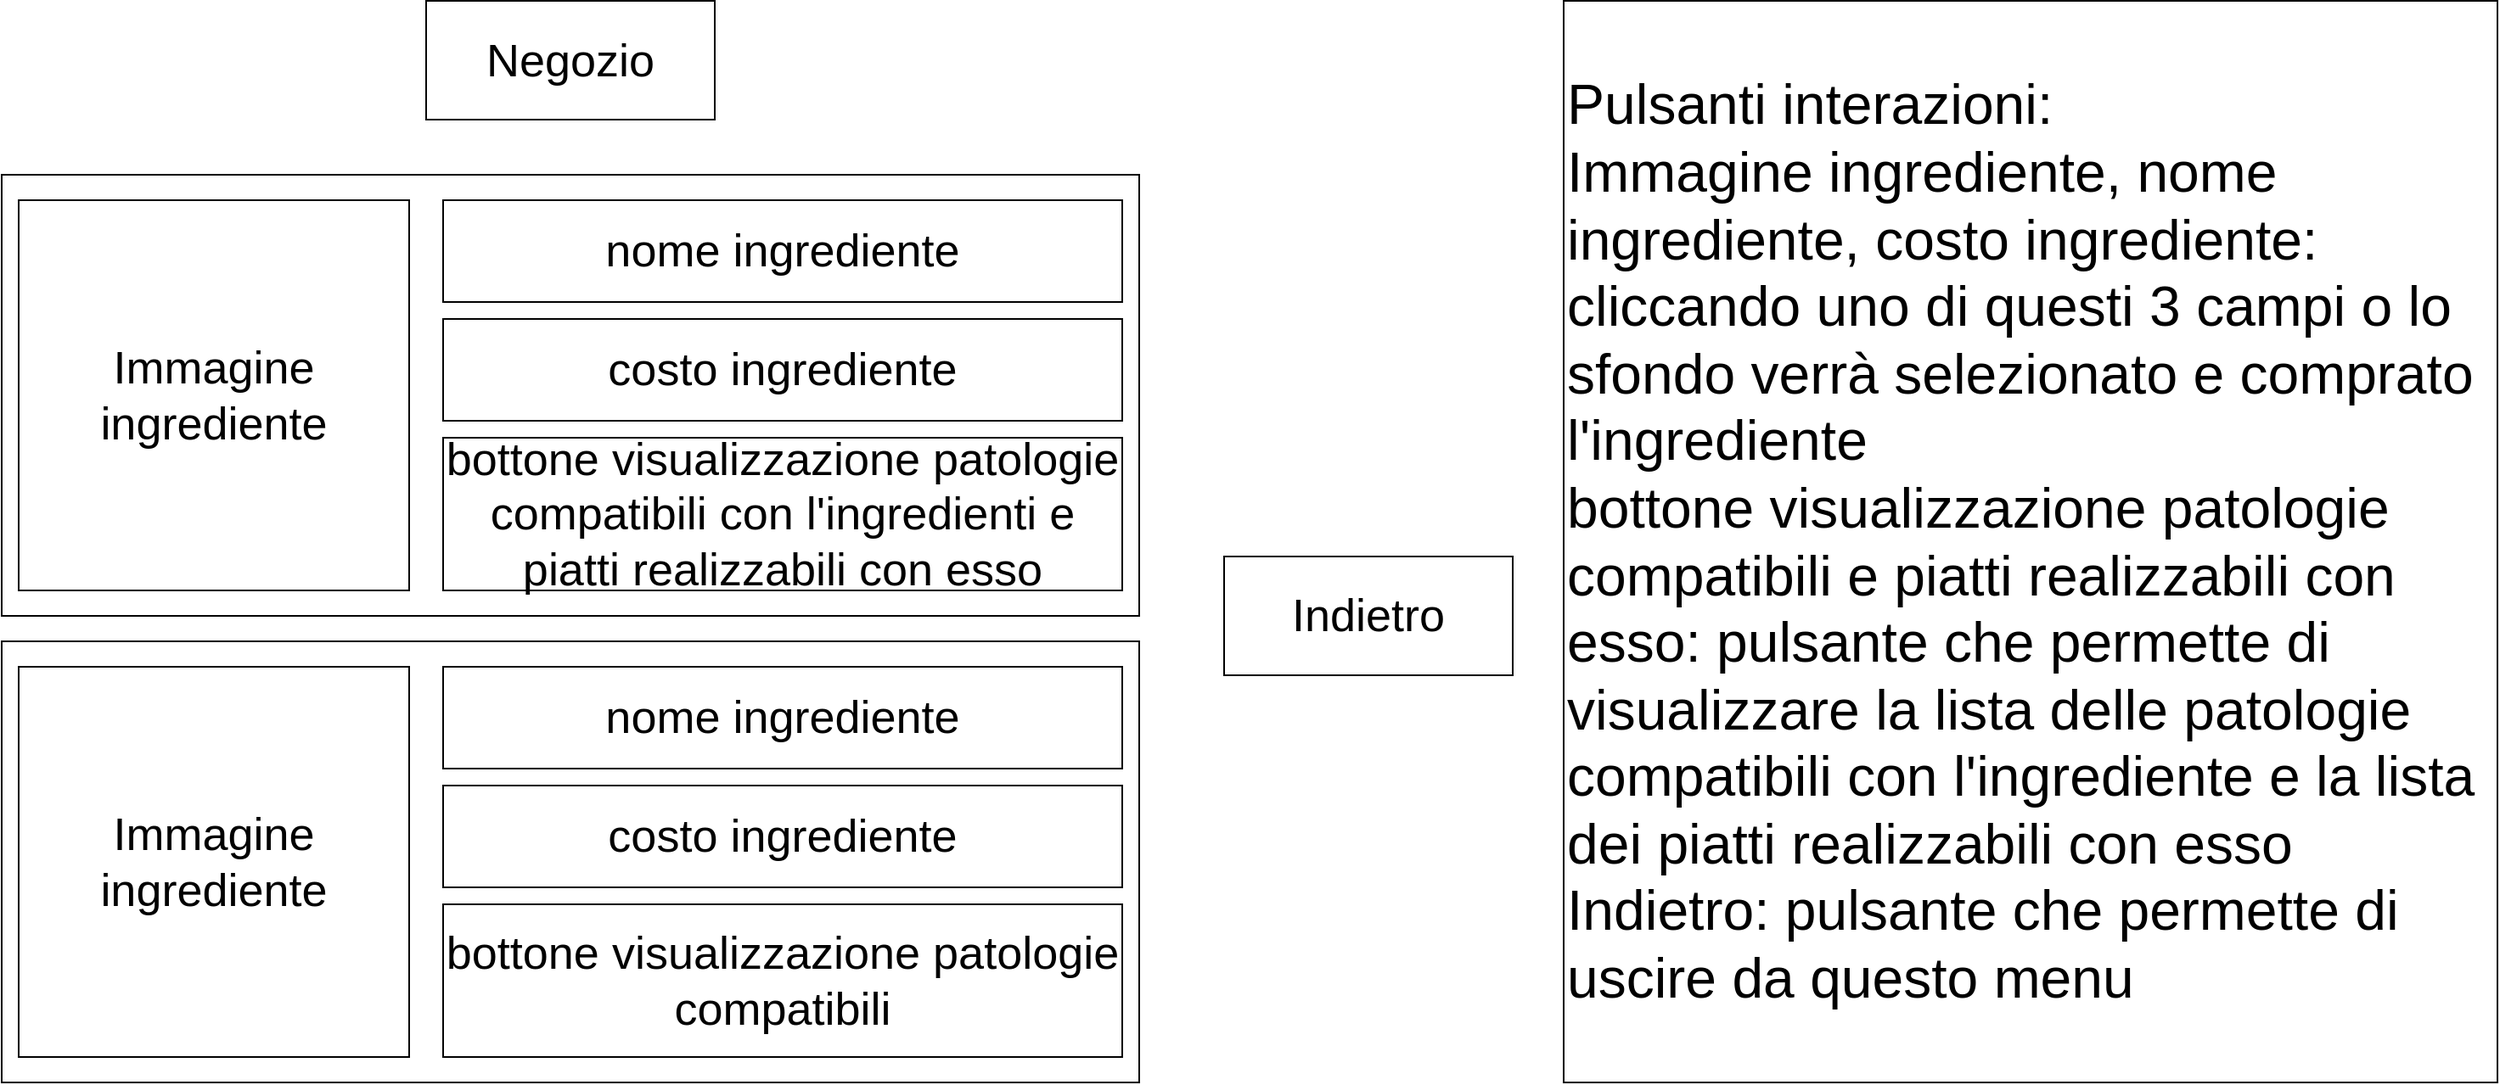 <mxfile version="18.0.5" type="device"><diagram id="aA4I5rEJxAq8oSttPZhY" name="Page-1"><mxGraphModel dx="3157" dy="1087" grid="1" gridSize="10" guides="1" tooltips="1" connect="1" arrows="1" fold="1" page="1" pageScale="1" pageWidth="850" pageHeight="1100" math="0" shadow="0"><root><mxCell id="0"/><mxCell id="1" parent="0"/><mxCell id="Hg9CnbqYS3wwIlNU3SLc-2" value="Negozio" style="rounded=0;whiteSpace=wrap;html=1;fontSize=27;" vertex="1" parent="1"><mxGeometry x="-340" y="132.5" width="170" height="70" as="geometry"/></mxCell><mxCell id="Hg9CnbqYS3wwIlNU3SLc-3" value="&lt;font style=&quot;font-size: 33px;&quot;&gt;Pulsanti interazioni:&lt;br&gt;Immagine ingrediente, nome ingrediente, costo ingrediente: cliccando uno di questi 3 campi o lo sfondo verrà selezionato e comprato l'ingrediente&lt;br&gt;bottone visualizzazione patologie compatibili e piatti realizzabili con esso: pulsante che permette di visualizzare la lista delle patologie compatibili con l'ingrediente e la lista dei piatti realizzabili con esso&lt;br&gt;Indietro: pulsante che permette di uscire da questo menu&lt;br&gt;&lt;/font&gt;" style="rounded=0;whiteSpace=wrap;html=1;fontSize=27;align=left;" vertex="1" parent="1"><mxGeometry x="330" y="132.5" width="550" height="637.5" as="geometry"/></mxCell><mxCell id="Hg9CnbqYS3wwIlNU3SLc-4" value="" style="whiteSpace=wrap;html=1;" vertex="1" parent="1"><mxGeometry x="-590" y="235" width="670" height="260" as="geometry"/></mxCell><mxCell id="Hg9CnbqYS3wwIlNU3SLc-6" value="costo ingrediente" style="rounded=0;whiteSpace=wrap;html=1;fontSize=27;" vertex="1" parent="1"><mxGeometry x="-330" y="320" width="400" height="60" as="geometry"/></mxCell><mxCell id="Hg9CnbqYS3wwIlNU3SLc-7" value="bottone visualizzazione patologie compatibili con l'ingredienti e piatti realizzabili con esso" style="rounded=0;whiteSpace=wrap;html=1;fontSize=27;" vertex="1" parent="1"><mxGeometry x="-330" y="390" width="400" height="90" as="geometry"/></mxCell><mxCell id="Hg9CnbqYS3wwIlNU3SLc-8" value="Immagine ingrediente" style="rounded=0;whiteSpace=wrap;html=1;fontSize=27;" vertex="1" parent="1"><mxGeometry x="-580" y="250" width="230" height="230" as="geometry"/></mxCell><mxCell id="Hg9CnbqYS3wwIlNU3SLc-9" value="nome ingrediente" style="rounded=0;whiteSpace=wrap;html=1;fontSize=27;" vertex="1" parent="1"><mxGeometry x="-330" y="250" width="400" height="60" as="geometry"/></mxCell><mxCell id="Hg9CnbqYS3wwIlNU3SLc-19" value="" style="whiteSpace=wrap;html=1;" vertex="1" parent="1"><mxGeometry x="-590" y="510" width="670" height="260" as="geometry"/></mxCell><mxCell id="Hg9CnbqYS3wwIlNU3SLc-20" value="costo ingrediente" style="rounded=0;whiteSpace=wrap;html=1;fontSize=27;" vertex="1" parent="1"><mxGeometry x="-330" y="595" width="400" height="60" as="geometry"/></mxCell><mxCell id="Hg9CnbqYS3wwIlNU3SLc-21" value="bottone visualizzazione patologie compatibili" style="rounded=0;whiteSpace=wrap;html=1;fontSize=27;" vertex="1" parent="1"><mxGeometry x="-330" y="665" width="400" height="90" as="geometry"/></mxCell><mxCell id="Hg9CnbqYS3wwIlNU3SLc-22" value="Immagine ingrediente" style="rounded=0;whiteSpace=wrap;html=1;fontSize=27;" vertex="1" parent="1"><mxGeometry x="-580" y="525" width="230" height="230" as="geometry"/></mxCell><mxCell id="Hg9CnbqYS3wwIlNU3SLc-23" value="nome ingrediente" style="rounded=0;whiteSpace=wrap;html=1;fontSize=27;" vertex="1" parent="1"><mxGeometry x="-330" y="525" width="400" height="60" as="geometry"/></mxCell><mxCell id="Hg9CnbqYS3wwIlNU3SLc-24" value="Indietro" style="rounded=0;whiteSpace=wrap;html=1;fontSize=27;" vertex="1" parent="1"><mxGeometry x="130" y="460" width="170" height="70" as="geometry"/></mxCell></root></mxGraphModel></diagram></mxfile>